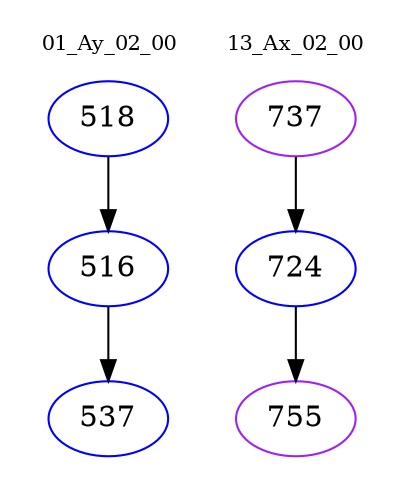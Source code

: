 digraph{
subgraph cluster_0 {
color = white
label = "01_Ay_02_00";
fontsize=10;
T0_518 [label="518", color="blue"]
T0_518 -> T0_516 [color="black"]
T0_516 [label="516", color="blue"]
T0_516 -> T0_537 [color="black"]
T0_537 [label="537", color="blue"]
}
subgraph cluster_1 {
color = white
label = "13_Ax_02_00";
fontsize=10;
T1_737 [label="737", color="purple"]
T1_737 -> T1_724 [color="black"]
T1_724 [label="724", color="blue"]
T1_724 -> T1_755 [color="black"]
T1_755 [label="755", color="purple"]
}
}
